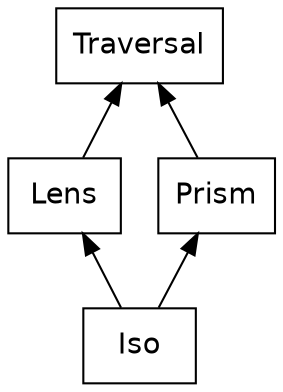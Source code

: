 digraph G {
  rankdir=BT;
  node [shape=box,fontname=Helvetica];

  { rank = same; Lens, Prism }

  Iso -> Lens;
  Iso -> Prism;
  Prism -> Traversal;
  Lens -> Traversal;
}
